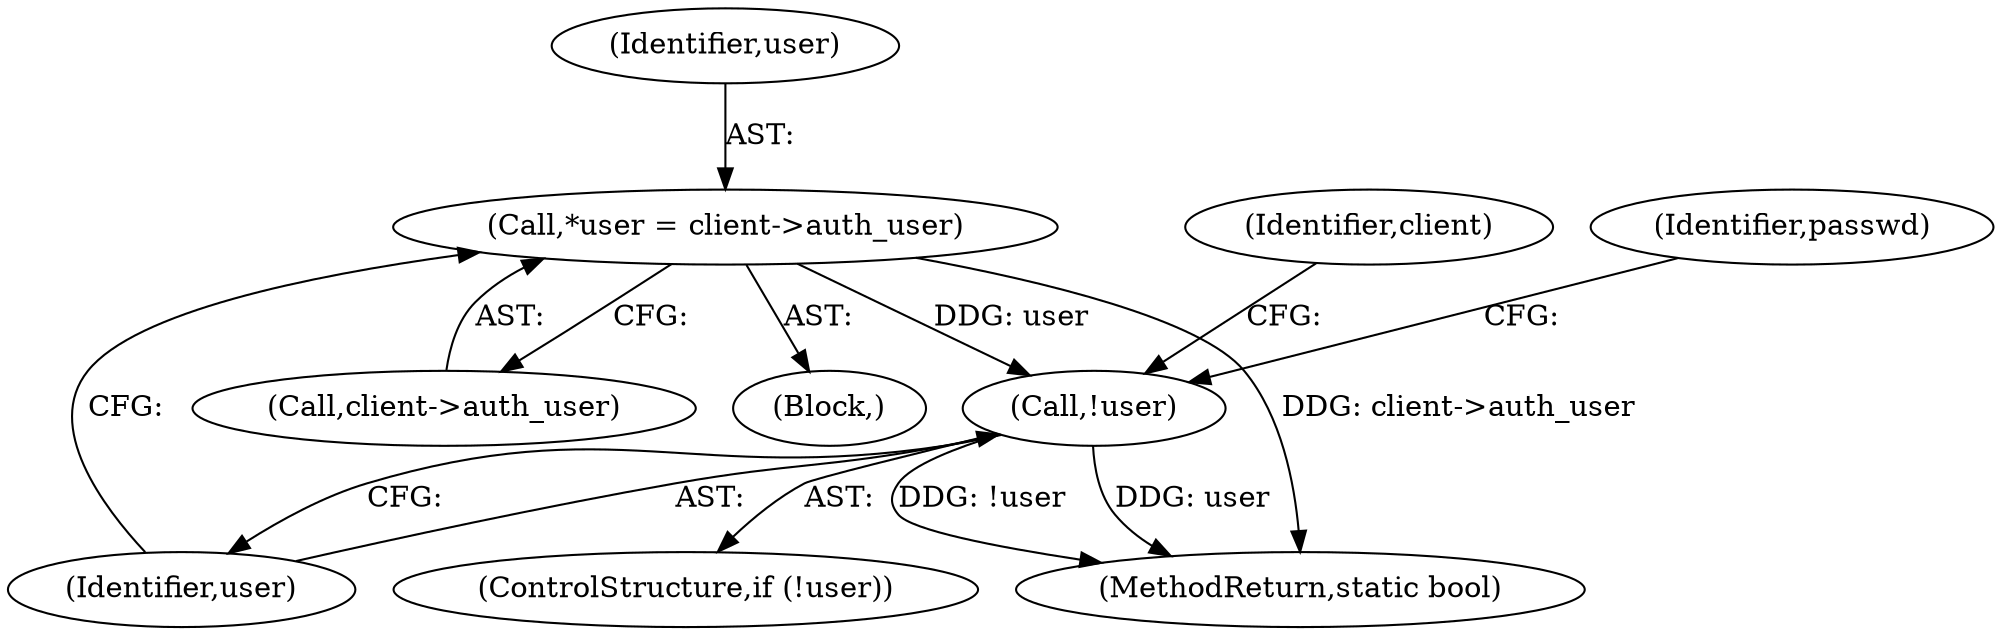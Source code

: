 digraph "0_pgbouncer_edab5be6665b9e8de66c25ba527509b229468573@pointer" {
"1000109" [label="(Call,*user = client->auth_user)"];
"1000115" [label="(Call,!user)"];
"1000111" [label="(Call,client->auth_user)"];
"1000119" [label="(Identifier,client)"];
"1000114" [label="(ControlStructure,if (!user))"];
"1000105" [label="(Block,)"];
"1000115" [label="(Call,!user)"];
"1000116" [label="(Identifier,user)"];
"1000216" [label="(MethodReturn,static bool)"];
"1000127" [label="(Identifier,passwd)"];
"1000109" [label="(Call,*user = client->auth_user)"];
"1000110" [label="(Identifier,user)"];
"1000109" -> "1000105"  [label="AST: "];
"1000109" -> "1000111"  [label="CFG: "];
"1000110" -> "1000109"  [label="AST: "];
"1000111" -> "1000109"  [label="AST: "];
"1000116" -> "1000109"  [label="CFG: "];
"1000109" -> "1000216"  [label="DDG: client->auth_user"];
"1000109" -> "1000115"  [label="DDG: user"];
"1000115" -> "1000114"  [label="AST: "];
"1000115" -> "1000116"  [label="CFG: "];
"1000116" -> "1000115"  [label="AST: "];
"1000119" -> "1000115"  [label="CFG: "];
"1000127" -> "1000115"  [label="CFG: "];
"1000115" -> "1000216"  [label="DDG: !user"];
"1000115" -> "1000216"  [label="DDG: user"];
}

